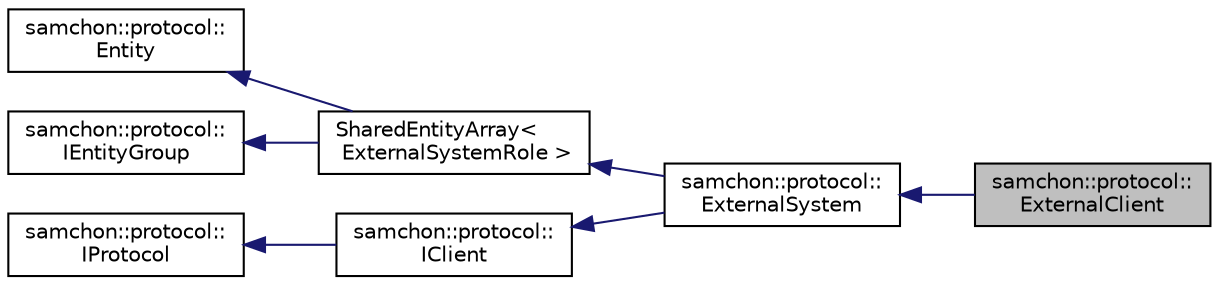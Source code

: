 digraph "samchon::protocol::ExternalClient"
{
  edge [fontname="Helvetica",fontsize="10",labelfontname="Helvetica",labelfontsize="10"];
  node [fontname="Helvetica",fontsize="10",shape=record];
  rankdir="LR";
  Node1 [label="samchon::protocol::\lExternalClient",height=0.2,width=0.4,color="black", fillcolor="grey75", style="filled", fontcolor="black"];
  Node2 -> Node1 [dir="back",color="midnightblue",fontsize="10",style="solid",fontname="Helvetica"];
  Node2 [label="samchon::protocol::\lExternalSystem",height=0.2,width=0.4,color="black", fillcolor="white", style="filled",URL="$df/d42/classsamchon_1_1protocol_1_1ExternalSystem.html",tooltip="A network driver for an external system. "];
  Node3 -> Node2 [dir="back",color="midnightblue",fontsize="10",style="solid",fontname="Helvetica"];
  Node3 [label="SharedEntityArray\<\l ExternalSystemRole \>",height=0.2,width=0.4,color="black", fillcolor="white", style="filled",URL="$d4/deb/classsamchon_1_1protocol_1_1EntityGroup.html",tooltip="An Entity and a container of children Entity objects. "];
  Node4 -> Node3 [dir="back",color="midnightblue",fontsize="10",style="solid",fontname="Helvetica"];
  Node4 [label="samchon::protocol::\lEntity",height=0.2,width=0.4,color="black", fillcolor="white", style="filled",URL="$d0/d3e/classsamchon_1_1protocol_1_1Entity.html",tooltip="An entity, a standard data class. "];
  Node5 -> Node3 [dir="back",color="midnightblue",fontsize="10",style="solid",fontname="Helvetica"];
  Node5 [label="samchon::protocol::\lIEntityGroup",height=0.2,width=0.4,color="black", fillcolor="white", style="filled",URL="$d9/d4c/classsamchon_1_1protocol_1_1IEntityGroup.html",tooltip="An iternface for entity group. "];
  Node6 -> Node2 [dir="back",color="midnightblue",fontsize="10",style="solid",fontname="Helvetica"];
  Node6 [label="samchon::protocol::\lIClient",height=0.2,width=0.4,color="black", fillcolor="white", style="filled",URL="$d3/dc8/classsamchon_1_1protocol_1_1IClient.html",tooltip="An interface for a client. "];
  Node7 -> Node6 [dir="back",color="midnightblue",fontsize="10",style="solid",fontname="Helvetica"];
  Node7 [label="samchon::protocol::\lIProtocol",height=0.2,width=0.4,color="black", fillcolor="white", style="filled",URL="$d4/dcf/classsamchon_1_1protocol_1_1IProtocol.html",tooltip="An interface of Invoke message chain. "];
}
